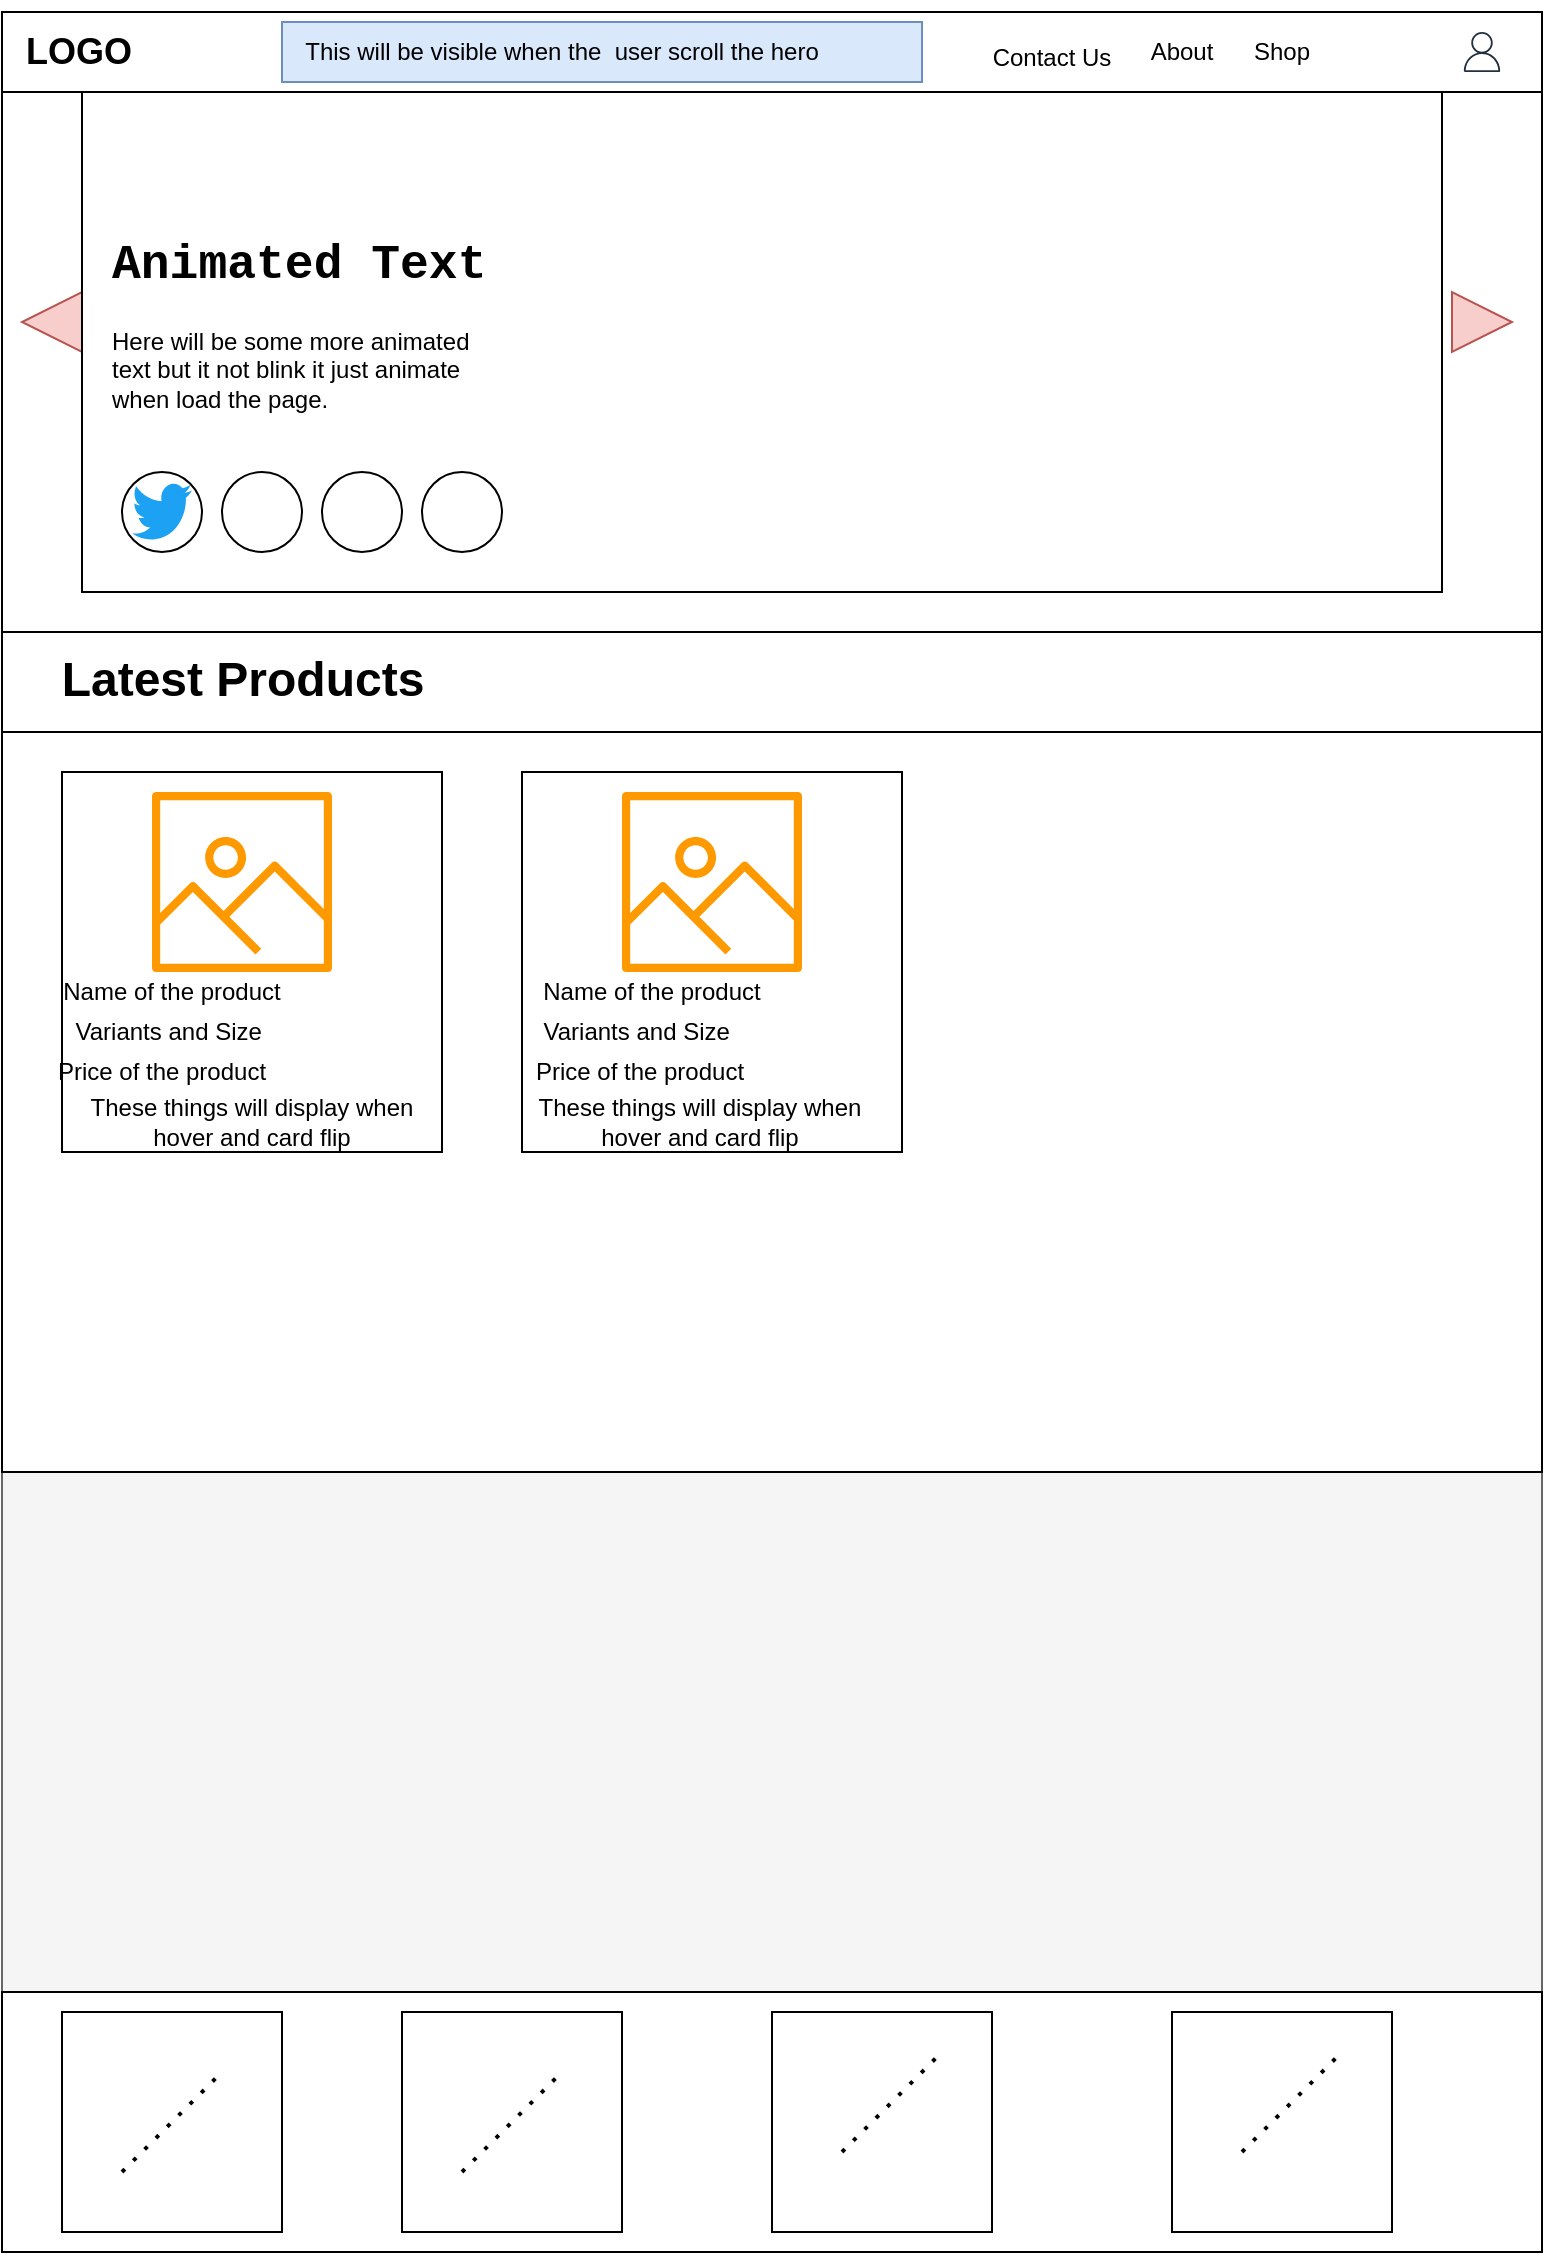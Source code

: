 <mxfile version="15.6.8" type="github">
  <diagram id="vukIn5MNXSVZueGwDBdV" name="Page-1">
    <mxGraphModel dx="1210" dy="607" grid="1" gridSize="10" guides="1" tooltips="1" connect="1" arrows="1" fold="1" page="1" pageScale="1" pageWidth="827" pageHeight="1169" math="0" shadow="0">
      <root>
        <mxCell id="0" />
        <mxCell id="1" parent="0" />
        <mxCell id="XAbOuhifgv74V4JGbGuF-1" value="" style="rounded=0;whiteSpace=wrap;html=1;fillColor=#f5f5f5;fontColor=#333333;strokeColor=#666666;" vertex="1" parent="1">
          <mxGeometry x="30" y="20" width="770" height="1120" as="geometry" />
        </mxCell>
        <mxCell id="XAbOuhifgv74V4JGbGuF-2" value="&lt;h2&gt;&lt;b&gt;&amp;nbsp; LOGO&lt;/b&gt;&lt;/h2&gt;" style="rounded=0;whiteSpace=wrap;html=1;align=left;" vertex="1" parent="1">
          <mxGeometry x="30" y="20" width="770" height="40" as="geometry" />
        </mxCell>
        <mxCell id="XAbOuhifgv74V4JGbGuF-3" value="" style="rounded=0;whiteSpace=wrap;html=1;align=left;fillColor=#dae8fc;strokeColor=#6c8ebf;" vertex="1" parent="1">
          <mxGeometry x="170" y="25" width="320" height="30" as="geometry" />
        </mxCell>
        <mxCell id="XAbOuhifgv74V4JGbGuF-4" value="" style="shape=image;html=1;verticalAlign=top;verticalLabelPosition=bottom;labelBackgroundColor=#ffffff;imageAspect=0;aspect=fixed;image=https://cdn4.iconfinder.com/data/icons/ionicons/512/icon-ios7-search-strong-128.png" vertex="1" parent="1">
          <mxGeometry x="460" y="30" width="20" height="20" as="geometry" />
        </mxCell>
        <mxCell id="XAbOuhifgv74V4JGbGuF-5" value="Contact Us" style="text;html=1;strokeColor=none;fillColor=none;align=center;verticalAlign=middle;whiteSpace=wrap;rounded=0;" vertex="1" parent="1">
          <mxGeometry x="520" y="25" width="70" height="35" as="geometry" />
        </mxCell>
        <mxCell id="XAbOuhifgv74V4JGbGuF-6" value="About" style="text;html=1;strokeColor=none;fillColor=none;align=center;verticalAlign=middle;whiteSpace=wrap;rounded=0;" vertex="1" parent="1">
          <mxGeometry x="590" y="25" width="60" height="30" as="geometry" />
        </mxCell>
        <mxCell id="XAbOuhifgv74V4JGbGuF-7" value="Shop" style="text;html=1;strokeColor=none;fillColor=none;align=center;verticalAlign=middle;whiteSpace=wrap;rounded=0;" vertex="1" parent="1">
          <mxGeometry x="640" y="25" width="60" height="30" as="geometry" />
        </mxCell>
        <mxCell id="XAbOuhifgv74V4JGbGuF-8" value="" style="sketch=0;outlineConnect=0;fontColor=#232F3E;gradientColor=none;fillColor=#232F3E;strokeColor=none;dashed=0;verticalLabelPosition=bottom;verticalAlign=top;align=center;html=1;fontSize=12;fontStyle=0;aspect=fixed;pointerEvents=1;shape=mxgraph.aws4.user;" vertex="1" parent="1">
          <mxGeometry x="760" y="30" width="20" height="20" as="geometry" />
        </mxCell>
        <mxCell id="XAbOuhifgv74V4JGbGuF-9" value="This will be visible when the&amp;nbsp; user scroll the hero" style="text;html=1;strokeColor=none;fillColor=none;align=center;verticalAlign=middle;whiteSpace=wrap;rounded=0;" vertex="1" parent="1">
          <mxGeometry x="170" y="25" width="280" height="30" as="geometry" />
        </mxCell>
        <mxCell id="XAbOuhifgv74V4JGbGuF-10" value="" style="rounded=0;whiteSpace=wrap;html=1;align=left;" vertex="1" parent="1">
          <mxGeometry x="30" y="60" width="770" height="270" as="geometry" />
        </mxCell>
        <mxCell id="XAbOuhifgv74V4JGbGuF-11" value="" style="html=1;shadow=0;dashed=0;align=center;verticalAlign=middle;shape=mxgraph.arrows2.arrow;dy=0.6;dx=40;flipH=1;notch=0;fillColor=#f8cecc;strokeColor=#b85450;" vertex="1" parent="1">
          <mxGeometry x="40" y="160" width="30" height="30" as="geometry" />
        </mxCell>
        <mxCell id="XAbOuhifgv74V4JGbGuF-12" value="" style="html=1;shadow=0;dashed=0;align=center;verticalAlign=middle;shape=mxgraph.arrows2.arrow;dy=0.6;dx=40;flipH=1;notch=0;fillColor=#f8cecc;strokeColor=#b85450;rotation=-180;" vertex="1" parent="1">
          <mxGeometry x="755" y="160" width="30" height="30" as="geometry" />
        </mxCell>
        <mxCell id="XAbOuhifgv74V4JGbGuF-15" value="" style="rounded=0;whiteSpace=wrap;html=1;align=left;" vertex="1" parent="1">
          <mxGeometry x="70" y="60" width="680" height="250" as="geometry" />
        </mxCell>
        <mxCell id="XAbOuhifgv74V4JGbGuF-16" value="&lt;h1&gt;&lt;font face=&quot;Courier New&quot;&gt;Animated Text&lt;/font&gt;&lt;/h1&gt;&lt;p&gt;Here will be some more animated text but it not blink it just animate when load the page.&lt;/p&gt;" style="text;html=1;strokeColor=none;fillColor=none;spacing=5;spacingTop=-20;whiteSpace=wrap;overflow=hidden;rounded=0;align=left;" vertex="1" parent="1">
          <mxGeometry x="80" y="125" width="200" height="105" as="geometry" />
        </mxCell>
        <mxCell id="XAbOuhifgv74V4JGbGuF-17" value="" style="ellipse;whiteSpace=wrap;html=1;aspect=fixed;fontFamily=Courier New;align=left;" vertex="1" parent="1">
          <mxGeometry x="90" y="250" width="40" height="40" as="geometry" />
        </mxCell>
        <mxCell id="XAbOuhifgv74V4JGbGuF-18" value="" style="dashed=0;outlineConnect=0;html=1;align=center;labelPosition=center;verticalLabelPosition=bottom;verticalAlign=top;shape=mxgraph.weblogos.twitter;fillColor=#1DA1F2;strokeColor=none;fontFamily=Courier New;" vertex="1" parent="1">
          <mxGeometry x="95" y="255" width="30" height="30" as="geometry" />
        </mxCell>
        <mxCell id="XAbOuhifgv74V4JGbGuF-21" value="" style="ellipse;whiteSpace=wrap;html=1;aspect=fixed;fontFamily=Courier New;align=left;" vertex="1" parent="1">
          <mxGeometry x="140" y="250" width="40" height="40" as="geometry" />
        </mxCell>
        <mxCell id="XAbOuhifgv74V4JGbGuF-22" value="" style="shape=image;html=1;verticalAlign=top;verticalLabelPosition=bottom;labelBackgroundColor=#ffffff;imageAspect=0;aspect=fixed;image=https://cdn3.iconfinder.com/data/icons/free-social-icons/67/facebook_circle_color-128.png;fontFamily=Courier New;" vertex="1" parent="1">
          <mxGeometry x="140" y="250" width="40" height="40" as="geometry" />
        </mxCell>
        <mxCell id="XAbOuhifgv74V4JGbGuF-23" value="" style="ellipse;whiteSpace=wrap;html=1;aspect=fixed;fontFamily=Courier New;align=left;" vertex="1" parent="1">
          <mxGeometry x="190" y="250" width="40" height="40" as="geometry" />
        </mxCell>
        <mxCell id="XAbOuhifgv74V4JGbGuF-24" value="" style="shape=image;html=1;verticalAlign=top;verticalLabelPosition=bottom;labelBackgroundColor=#ffffff;imageAspect=0;aspect=fixed;image=https://cdn2.iconfinder.com/data/icons/social-media-2285/512/1_Instagram_colored_svg_1-128.png;fontFamily=Courier New;" vertex="1" parent="1">
          <mxGeometry x="195" y="255" width="30" height="30" as="geometry" />
        </mxCell>
        <mxCell id="XAbOuhifgv74V4JGbGuF-25" value="" style="ellipse;whiteSpace=wrap;html=1;aspect=fixed;fontFamily=Courier New;align=left;" vertex="1" parent="1">
          <mxGeometry x="240" y="250" width="40" height="40" as="geometry" />
        </mxCell>
        <mxCell id="XAbOuhifgv74V4JGbGuF-26" value="" style="shape=image;html=1;verticalAlign=top;verticalLabelPosition=bottom;labelBackgroundColor=#ffffff;imageAspect=0;aspect=fixed;image=https://cdn4.iconfinder.com/data/icons/logos-brands-in-colors/48/google-gmail-128.png;fontFamily=Courier New;" vertex="1" parent="1">
          <mxGeometry x="245" y="255" width="30" height="30" as="geometry" />
        </mxCell>
        <mxCell id="XAbOuhifgv74V4JGbGuF-27" value="" style="rounded=0;whiteSpace=wrap;html=1;fontFamily=Courier New;align=left;" vertex="1" parent="1">
          <mxGeometry x="30" y="330" width="770" height="50" as="geometry" />
        </mxCell>
        <mxCell id="XAbOuhifgv74V4JGbGuF-28" value="&lt;font face=&quot;Helvetica&quot;&gt;Latest Products&lt;/font&gt;" style="text;strokeColor=none;fillColor=none;html=1;fontSize=24;fontStyle=1;verticalAlign=middle;align=center;fontFamily=Courier New;" vertex="1" parent="1">
          <mxGeometry x="70" y="330" width="160" height="50" as="geometry" />
        </mxCell>
        <mxCell id="XAbOuhifgv74V4JGbGuF-29" value="" style="rounded=0;whiteSpace=wrap;html=1;fontFamily=Helvetica;align=left;" vertex="1" parent="1">
          <mxGeometry x="30" y="380" width="770" height="370" as="geometry" />
        </mxCell>
        <mxCell id="XAbOuhifgv74V4JGbGuF-30" value="" style="whiteSpace=wrap;html=1;aspect=fixed;fontFamily=Helvetica;align=left;" vertex="1" parent="1">
          <mxGeometry x="60" y="400" width="190" height="190" as="geometry" />
        </mxCell>
        <mxCell id="XAbOuhifgv74V4JGbGuF-31" value="" style="sketch=0;outlineConnect=0;fontColor=#232F3E;gradientColor=none;fillColor=#FF9900;strokeColor=none;dashed=0;verticalLabelPosition=bottom;verticalAlign=top;align=center;html=1;fontSize=12;fontStyle=0;aspect=fixed;pointerEvents=1;shape=mxgraph.aws4.container_registry_image;fontFamily=Helvetica;" vertex="1" parent="1">
          <mxGeometry x="105" y="410" width="90" height="90" as="geometry" />
        </mxCell>
        <mxCell id="XAbOuhifgv74V4JGbGuF-32" value="Name of the product" style="text;html=1;strokeColor=none;fillColor=none;align=center;verticalAlign=middle;whiteSpace=wrap;rounded=0;fontFamily=Helvetica;" vertex="1" parent="1">
          <mxGeometry x="50" y="500" width="130" height="20" as="geometry" />
        </mxCell>
        <mxCell id="XAbOuhifgv74V4JGbGuF-33" value="Variants and Size&amp;nbsp;" style="text;html=1;strokeColor=none;fillColor=none;align=center;verticalAlign=middle;whiteSpace=wrap;rounded=0;fontFamily=Helvetica;" vertex="1" parent="1">
          <mxGeometry x="50" y="520" width="130" height="20" as="geometry" />
        </mxCell>
        <mxCell id="XAbOuhifgv74V4JGbGuF-34" style="edgeStyle=orthogonalEdgeStyle;rounded=0;orthogonalLoop=1;jettySize=auto;html=1;exitX=0.5;exitY=1;exitDx=0;exitDy=0;fontFamily=Helvetica;" edge="1" parent="1" source="XAbOuhifgv74V4JGbGuF-33" target="XAbOuhifgv74V4JGbGuF-33">
          <mxGeometry relative="1" as="geometry" />
        </mxCell>
        <mxCell id="XAbOuhifgv74V4JGbGuF-35" value="Price of the product" style="text;html=1;strokeColor=none;fillColor=none;align=center;verticalAlign=middle;whiteSpace=wrap;rounded=0;fontFamily=Helvetica;" vertex="1" parent="1">
          <mxGeometry x="45" y="540" width="130" height="20" as="geometry" />
        </mxCell>
        <mxCell id="XAbOuhifgv74V4JGbGuF-36" value="These things will display when hover and card flip" style="text;html=1;strokeColor=none;fillColor=none;align=center;verticalAlign=middle;whiteSpace=wrap;rounded=0;fontFamily=Helvetica;" vertex="1" parent="1">
          <mxGeometry x="60" y="560" width="190" height="30" as="geometry" />
        </mxCell>
        <mxCell id="XAbOuhifgv74V4JGbGuF-41" value="" style="whiteSpace=wrap;html=1;aspect=fixed;fontFamily=Helvetica;align=left;" vertex="1" parent="1">
          <mxGeometry x="290" y="400" width="190" height="190" as="geometry" />
        </mxCell>
        <mxCell id="XAbOuhifgv74V4JGbGuF-42" value="" style="sketch=0;outlineConnect=0;fontColor=#232F3E;gradientColor=none;fillColor=#FF9900;strokeColor=none;dashed=0;verticalLabelPosition=bottom;verticalAlign=top;align=center;html=1;fontSize=12;fontStyle=0;aspect=fixed;pointerEvents=1;shape=mxgraph.aws4.container_registry_image;fontFamily=Helvetica;" vertex="1" parent="1">
          <mxGeometry x="340" y="410" width="90" height="90" as="geometry" />
        </mxCell>
        <mxCell id="XAbOuhifgv74V4JGbGuF-52" value="Name of the product" style="text;html=1;strokeColor=none;fillColor=none;align=center;verticalAlign=middle;whiteSpace=wrap;rounded=0;fontFamily=Helvetica;" vertex="1" parent="1">
          <mxGeometry x="290" y="500" width="130" height="20" as="geometry" />
        </mxCell>
        <mxCell id="XAbOuhifgv74V4JGbGuF-53" value="Variants and Size&amp;nbsp;" style="text;html=1;strokeColor=none;fillColor=none;align=center;verticalAlign=middle;whiteSpace=wrap;rounded=0;fontFamily=Helvetica;" vertex="1" parent="1">
          <mxGeometry x="284" y="520" width="130" height="20" as="geometry" />
        </mxCell>
        <mxCell id="XAbOuhifgv74V4JGbGuF-54" value="Price of the product" style="text;html=1;strokeColor=none;fillColor=none;align=center;verticalAlign=middle;whiteSpace=wrap;rounded=0;fontFamily=Helvetica;" vertex="1" parent="1">
          <mxGeometry x="284" y="540" width="130" height="20" as="geometry" />
        </mxCell>
        <mxCell id="XAbOuhifgv74V4JGbGuF-55" value="These things will display when hover and card flip" style="text;html=1;strokeColor=none;fillColor=none;align=center;verticalAlign=middle;whiteSpace=wrap;rounded=0;fontFamily=Helvetica;" vertex="1" parent="1">
          <mxGeometry x="284" y="560" width="190" height="30" as="geometry" />
        </mxCell>
        <mxCell id="XAbOuhifgv74V4JGbGuF-56" value="" style="rounded=0;whiteSpace=wrap;html=1;fontFamily=Helvetica;align=left;" vertex="1" parent="1">
          <mxGeometry x="30" y="1010" width="770" height="130" as="geometry" />
        </mxCell>
        <mxCell id="XAbOuhifgv74V4JGbGuF-57" value="" style="whiteSpace=wrap;html=1;aspect=fixed;fontFamily=Helvetica;align=left;" vertex="1" parent="1">
          <mxGeometry x="60" y="1020" width="110" height="110" as="geometry" />
        </mxCell>
        <mxCell id="XAbOuhifgv74V4JGbGuF-58" value="" style="whiteSpace=wrap;html=1;aspect=fixed;fontFamily=Helvetica;align=left;" vertex="1" parent="1">
          <mxGeometry x="230" y="1020" width="110" height="110" as="geometry" />
        </mxCell>
        <mxCell id="XAbOuhifgv74V4JGbGuF-59" value="" style="whiteSpace=wrap;html=1;aspect=fixed;fontFamily=Helvetica;align=left;" vertex="1" parent="1">
          <mxGeometry x="415" y="1020" width="110" height="110" as="geometry" />
        </mxCell>
        <mxCell id="XAbOuhifgv74V4JGbGuF-60" value="" style="whiteSpace=wrap;html=1;aspect=fixed;fontFamily=Helvetica;align=left;" vertex="1" parent="1">
          <mxGeometry x="615" y="1020" width="110" height="110" as="geometry" />
        </mxCell>
        <mxCell id="XAbOuhifgv74V4JGbGuF-61" value="" style="endArrow=none;dashed=1;html=1;dashPattern=1 3;strokeWidth=2;rounded=0;fontFamily=Helvetica;" edge="1" parent="1">
          <mxGeometry width="50" height="50" relative="1" as="geometry">
            <mxPoint x="90" y="1100" as="sourcePoint" />
            <mxPoint x="140" y="1050" as="targetPoint" />
          </mxGeometry>
        </mxCell>
        <mxCell id="XAbOuhifgv74V4JGbGuF-64" value="" style="endArrow=none;dashed=1;html=1;dashPattern=1 3;strokeWidth=2;rounded=0;fontFamily=Helvetica;" edge="1" parent="1">
          <mxGeometry width="50" height="50" relative="1" as="geometry">
            <mxPoint x="260" y="1100" as="sourcePoint" />
            <mxPoint x="310" y="1050" as="targetPoint" />
          </mxGeometry>
        </mxCell>
        <mxCell id="XAbOuhifgv74V4JGbGuF-65" value="" style="endArrow=none;dashed=1;html=1;dashPattern=1 3;strokeWidth=2;rounded=0;fontFamily=Helvetica;" edge="1" parent="1">
          <mxGeometry width="50" height="50" relative="1" as="geometry">
            <mxPoint x="450" y="1090" as="sourcePoint" />
            <mxPoint x="500" y="1040" as="targetPoint" />
          </mxGeometry>
        </mxCell>
        <mxCell id="XAbOuhifgv74V4JGbGuF-66" value="" style="endArrow=none;dashed=1;html=1;dashPattern=1 3;strokeWidth=2;rounded=0;fontFamily=Helvetica;" edge="1" parent="1">
          <mxGeometry width="50" height="50" relative="1" as="geometry">
            <mxPoint x="650" y="1090" as="sourcePoint" />
            <mxPoint x="700" y="1040" as="targetPoint" />
          </mxGeometry>
        </mxCell>
      </root>
    </mxGraphModel>
  </diagram>
</mxfile>

